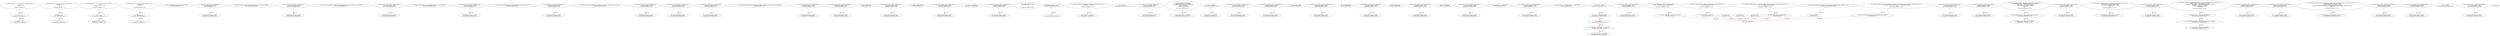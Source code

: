 digraph  {
13 [label="2_ function add(uint a, uint b) internal pure returns (uint c) {\n        c = a + b;\n        require(c >= a);\n    }\n13-function_definition-3-6", method="add(uint a,uint b)", type_label=function_definition];
31 [label="3_ c = a + b;\n31-expression_statement-4-4", method="add(uint a,uint b)", type_label=expression_statement];
37 [label="4_ require(c >= a);\n37-expression_statement-5-5", method="add(uint a,uint b)", type_label=expression_statement];
44 [label="6_ function sub(uint a, uint b) internal pure returns (uint c) {\n        require(b <= a);\n        c = a - b;\n    }\n44-function_definition-7-10", method="sub(uint a,uint b)", type_label=function_definition];
62 [label="7_ require(b <= a);\n62-expression_statement-8-8", method="sub(uint a,uint b)", type_label=expression_statement];
69 [label="8_ c = a - b;\n69-expression_statement-9-9", method="sub(uint a,uint b)", type_label=expression_statement];
75 [label="10_ function mul(uint a, uint b) internal pure returns (uint c) {\n        c = a * b;\n        require(a == 0 || c / a == b);\n    }\n75-function_definition-11-14", method="mul(uint a,uint b)", type_label=function_definition];
93 [label="11_ c = a * b;\n93-expression_statement-12-12", method="mul(uint a,uint b)", type_label=expression_statement];
99 [label="12_ require(a == 0 || c / a == b);\n99-expression_statement-13-13", method="mul(uint a,uint b)", type_label=expression_statement];
112 [label="14_ function div(uint a, uint b) internal pure returns (uint c) {\n        require(b > 0);\n        c = a / b;\n    }\n112-function_definition-15-18", method="div(uint a,uint b)", type_label=function_definition];
130 [label="15_ require(b > 0);\n130-expression_statement-16-16", method="div(uint a,uint b)", type_label=expression_statement];
137 [label="16_ c = a / b;\n137-expression_statement-17-17", method="div(uint a,uint b)", type_label=expression_statement];
146 [label="20_ function totalSupply() public view returns (uint);\n146-function_definition-21-21", method="totalSupply()", type_label=function_definition];
154 [label="21_ function bug_unchk_send10() payable public{\n      msg.sender.transfer(1 ether);}\n154-function_definition-22-23", method="bug_unchk_send10()", type_label=function_definition];
159 [label="22_ msg.sender.transfer(1 ether);\n159-expression_statement-23-23", method="bug_unchk_send10()", type_label=expression_statement];
169 [label="23_ function balanceOf(address tokenOwner) public view returns (uint balance);\n169-function_definition-24-24", method="balanceOf(address tokenOwner)", type_label=function_definition];
182 [label="24_ function bug_unchk_send22() payable public{\n      msg.sender.transfer(1 ether);}\n182-function_definition-25-26", method="bug_unchk_send22()", type_label=function_definition];
187 [label="25_ msg.sender.transfer(1 ether);\n187-expression_statement-26-26", method="bug_unchk_send22()", type_label=expression_statement];
197 [label="26_ function allowance(address tokenOwner, address spender) public view returns (uint remaining);\n197-function_definition-27-27", method="allowance(address tokenOwner,address spender)", type_label=function_definition];
214 [label="27_ function bug_unchk_send12() payable public{\n      msg.sender.transfer(1 ether);}\n214-function_definition-28-29", method="bug_unchk_send12()", type_label=function_definition];
219 [label="28_ msg.sender.transfer(1 ether);\n219-expression_statement-29-29", method="bug_unchk_send12()", type_label=expression_statement];
229 [label="29_ function transfer(address to, uint tokens) public returns (bool success);\n229-function_definition-30-30", method="transfer(address to,uint tokens)", type_label=function_definition];
245 [label="30_ function bug_unchk_send11() payable public{\n      msg.sender.transfer(1 ether);}\n245-function_definition-31-32", method="bug_unchk_send11()", type_label=function_definition];
250 [label="31_ msg.sender.transfer(1 ether);\n250-expression_statement-32-32", method="bug_unchk_send11()", type_label=expression_statement];
260 [label="32_ function approve(address spender, uint tokens) public returns (bool success);\n260-function_definition-33-33", method="approve(address spender,uint tokens)", type_label=function_definition];
276 [label="33_ function bug_unchk_send1() payable public{\n      msg.sender.transfer(1 ether);}\n276-function_definition-34-35", method="bug_unchk_send1()", type_label=function_definition];
281 [label="34_ msg.sender.transfer(1 ether);\n281-expression_statement-35-35", method="bug_unchk_send1()", type_label=expression_statement];
291 [label="35_ function transferFrom(address from, address to, uint tokens) public returns (bool success);\n291-function_definition-36-36", method="transferFrom(address from,address to,uint tokens)", type_label=function_definition];
311 [label="36_ function bug_unchk_send2() payable public{\n      msg.sender.transfer(1 ether);}\n311-function_definition-37-38", method="bug_unchk_send2()", type_label=function_definition];
316 [label="37_ msg.sender.transfer(1 ether);\n316-expression_statement-38-38", method="bug_unchk_send2()", type_label=expression_statement];
326 [label="38_ function bug_unchk_send27() payable public{\n      msg.sender.transfer(1 ether);}\n326-function_definition-39-40", method="bug_unchk_send27()", type_label=function_definition];
331 [label="39_ msg.sender.transfer(1 ether);\n331-expression_statement-40-40", method="bug_unchk_send27()", type_label=expression_statement];
355 [label="41_ function bug_unchk_send31() payable public{\n      msg.sender.transfer(1 ether);}\n355-function_definition-42-43", method="bug_unchk_send31()", type_label=function_definition];
360 [label="42_ msg.sender.transfer(1 ether);\n360-expression_statement-43-43", method="bug_unchk_send31()", type_label=expression_statement];
387 [label="46_ function receiveApproval(address from, uint256 tokens, address token, bytes memory data) public;\n387-function_definition-47-47", method="receiveApproval(address from,uint256 tokens,address token,bytes memory data)", type_label=function_definition];
406 [label="47_ function bug_unchk_send17() payable public{\n      msg.sender.transfer(1 ether);}\n406-function_definition-48-49", method="bug_unchk_send17()", type_label=function_definition];
411 [label="48_ msg.sender.transfer(1 ether);\n411-expression_statement-49-49", method="bug_unchk_send17()", type_label=expression_statement];
424 [label="51_ function bug_unchk_send29() payable public{\n      msg.sender.transfer(1 ether);}\n424-function_definition-52-53", method="bug_unchk_send29()", type_label=function_definition];
429 [label="52_ msg.sender.transfer(1 ether);\n429-expression_statement-53-53", method="bug_unchk_send29()", type_label=expression_statement];
439 [label="53_ address public owner;\n439-new_variable-54-54", method="", type_label=new_variable];
444 [label="54_ function bug_unchk_send6() payable public{\n      msg.sender.transfer(1 ether);}\n444-function_definition-55-56", method="bug_unchk_send6()", type_label=function_definition];
449 [label="55_ msg.sender.transfer(1 ether);\n449-expression_statement-56-56", method="bug_unchk_send6()", type_label=expression_statement];
459 [label="56_ address public newOwner;\n459-new_variable-57-57", method="", type_label=new_variable];
464 [label="57_ function bug_unchk_send13() payable public{\n      msg.sender.transfer(1 ether);}\n464-function_definition-58-59", method="bug_unchk_send13()", type_label=function_definition];
469 [label="58_ msg.sender.transfer(1 ether);\n469-expression_statement-59-59", method="bug_unchk_send13()", type_label=expression_statement];
491 [label="61_ owner = msg.sender;\n491-expression_statement-62-62", method="", type_label=expression_statement];
497 [label="63_ function bug_unchk_send3() payable public{\n      msg.sender.transfer(1 ether);}\n497-function_definition-64-65", method="bug_unchk_send3()", type_label=function_definition];
502 [label="64_ msg.sender.transfer(1 ether);\n502-expression_statement-65-65", method="bug_unchk_send3()", type_label=expression_statement];
512 [label="65_ modifier onlyOwner {\n        require(msg.sender == owner);\n        _;\n    }\n512-expression_statement-66-69", method="", type_label=expression_statement];
515 [label="66_ require(msg.sender == owner);\n515-expression_statement-67-67", method="", type_label=expression_statement];
524 [label="67_ _;\n524-expression_statement-68-68", method="", type_label=expression_statement];
526 [label="69_ function transferOwnership(address _newOwner) public onlyOwner {\n        newOwner = _newOwner;\n    }\n526-function_definition-70-72", method="transferOwnership(address _newOwner)", type_label=function_definition];
533 [label="69_ onlyOwner\n533-expression_statement-70-70", method="transferOwnership(address _newOwner)", type_label=expression_statement];
536 [label="70_ newOwner = _newOwner;\n536-expression_statement-71-71", method="transferOwnership(address _newOwner)", type_label=expression_statement];
540 [label="72_ function bug_unchk_send9() payable public{\n      msg.sender.transfer(1 ether);}\n540-function_definition-73-74", method="bug_unchk_send9()", type_label=function_definition];
545 [label="73_ msg.sender.transfer(1 ether);\n545-expression_statement-74-74", method="bug_unchk_send9()", type_label=expression_statement];
555 [label="74_ function acceptOwnership() public {\n        require(msg.sender == newOwner);\n        emit OwnershipTransferred(owner, newOwner);\n        owner = newOwner;\n        newOwner = address(0);\n    }\n555-function_definition-75-80", method="acceptOwnership()", type_label=function_definition];
559 [label="75_ require(msg.sender == newOwner);\n559-expression_statement-76-76", method="acceptOwnership()", type_label=expression_statement];
574 [label="77_ owner = newOwner;\n574-expression_statement-78-78", method="acceptOwnership()", type_label=expression_statement];
578 [label="78_ newOwner = address(0);\n578-expression_statement-79-79", method="acceptOwnership()", type_label=expression_statement];
584 [label="80_ function bug_unchk_send25() payable public{\n      msg.sender.transfer(1 ether);}\n584-function_definition-81-82", method="bug_unchk_send25()", type_label=function_definition];
589 [label="81_ msg.sender.transfer(1 ether);\n589-expression_statement-82-82", method="bug_unchk_send25()", type_label=expression_statement];
613 [label="85_ function bug_unchk_send16() payable public{\n      msg.sender.transfer(1 ether);}\n613-function_definition-86-87", method="bug_unchk_send16()", type_label=function_definition];
618 [label="86_ msg.sender.transfer(1 ether);\n618-expression_statement-87-87", method="bug_unchk_send16()", type_label=expression_statement];
628 [label="87_ string public symbol;\n628-new_variable-88-88", method="", type_label=new_variable];
633 [label="88_ function bug_unchk_send24() payable public{\n      msg.sender.transfer(1 ether);}\n633-function_definition-89-90", method="bug_unchk_send24()", type_label=function_definition];
638 [label="89_ msg.sender.transfer(1 ether);\n638-expression_statement-90-90", method="bug_unchk_send24()", type_label=expression_statement];
648 [label="90_ uint public decimals;\n648-new_variable-91-91", method="", type_label=new_variable];
653 [label="91_ function bug_unchk_send5() payable public{\n      msg.sender.transfer(1 ether);}\n653-function_definition-92-93", method="bug_unchk_send5()", type_label=function_definition];
658 [label="92_ msg.sender.transfer(1 ether);\n658-expression_statement-93-93", method="bug_unchk_send5()", type_label=expression_statement];
668 [label="93_ string public  name;\n668-new_variable-94-94", method="", type_label=new_variable];
673 [label="94_ function bug_unchk_send15() payable public{\n      msg.sender.transfer(1 ether);}\n673-function_definition-95-96", method="bug_unchk_send15()", type_label=function_definition];
678 [label="95_ msg.sender.transfer(1 ether);\n678-expression_statement-96-96", method="bug_unchk_send15()", type_label=expression_statement];
688 [label="96_ uint _totalSupply;\n688-new_variable-97-97", method="", type_label=new_variable];
692 [label="97_ function bug_unchk_send28() payable public{\n      msg.sender.transfer(1 ether);}\n692-function_definition-98-99", method="bug_unchk_send28()", type_label=function_definition];
697 [label="98_ msg.sender.transfer(1 ether);\n697-expression_statement-99-99", method="bug_unchk_send28()", type_label=expression_statement];
707 [label="99_ mapping(address => uint) balances;\n707-new_variable-100-100", method="", type_label=new_variable];
713 [label="100_ function bug_unchk_send21() payable public{\n      msg.sender.transfer(1 ether);}\n713-function_definition-101-102", method="bug_unchk_send21()", type_label=function_definition];
718 [label="101_ msg.sender.transfer(1 ether);\n718-expression_statement-102-102", method="bug_unchk_send21()", type_label=expression_statement];
728 [label="102_ mapping(address => mapping(address => uint)) allowed;\n728-new_variable-103-103", method="", type_label=new_variable];
738 [label="104_ symbol = \"FTB\";\n738-expression_statement-105-105", method="", type_label=expression_statement];
743 [label="105_ name = \"ForTheBlockchain\";\n743-expression_statement-106-106", method="", type_label=expression_statement];
748 [label="106_ decimals = 8;\n748-expression_statement-107-107", method="", type_label=expression_statement];
752 [label="107_ _totalSupply =100000000 * 10**(decimals);\n752-expression_statement-108-108", method="", type_label=expression_statement];
761 [label="108_ balances[owner] = _totalSupply;\n761-expression_statement-109-109", method="", type_label=expression_statement];
777 [label="111_ function bug_unchk_send19() payable public{\n      msg.sender.transfer(1 ether);}\n777-function_definition-112-113", method="bug_unchk_send19()", type_label=function_definition];
782 [label="112_ msg.sender.transfer(1 ether);\n782-expression_statement-113-113", method="bug_unchk_send19()", type_label=expression_statement];
792 [label="113_ function totalSupply() public view returns (uint) {\n        return _totalSupply.sub(balances[address(0)]);\n    }\n792-function_definition-114-116", method="totalSupply()", type_label=function_definition];
801 [label="114_ return _totalSupply.sub(balances[address(0)]);\n801-return-115-115", method="totalSupply()", type_label=return];
812 [label="116_ function bug_unchk_send26() payable public{\n      msg.sender.transfer(1 ether);}\n812-function_definition-117-118", method="bug_unchk_send26()", type_label=function_definition];
817 [label="117_ msg.sender.transfer(1 ether);\n817-expression_statement-118-118", method="bug_unchk_send26()", type_label=expression_statement];
827 [label="118_ function balanceOf(address tokenOwner) public view returns (uint balance) {\n        return balances[tokenOwner];\n    }\n827-function_definition-119-121", method="balanceOf(address tokenOwner)", type_label=function_definition];
841 [label="119_ return balances[tokenOwner];\n841-return-120-120", method="balanceOf(address tokenOwner)", type_label=return];
845 [label="121_ function bug_unchk_send20() payable public{\n      msg.sender.transfer(1 ether);}\n845-function_definition-122-123", method="bug_unchk_send20()", type_label=function_definition];
850 [label="122_ msg.sender.transfer(1 ether);\n850-expression_statement-123-123", method="bug_unchk_send20()", type_label=expression_statement];
860 [label="123_ function transfer(address to, uint tokens) public returns (bool success) {\n        balances[msg.sender] = balances[msg.sender].sub(tokens);\n        balances[to] = balances[to].add(tokens);\n        emit Transfer(msg.sender, to, tokens);\n        return true;\n    }\n860-function_definition-124-129", method="transfer(address to,uint tokens)", type_label=function_definition];
877 [label="124_ balances[msg.sender] = balances[msg.sender].sub(tokens);\n877-expression_statement-125-125", method="transfer(address to,uint tokens)", type_label=expression_statement];
894 [label="125_ balances[to] = balances[to].add(tokens);\n894-expression_statement-126-126", method="transfer(address to,uint tokens)", type_label=expression_statement];
917 [label="127_ return true;\n917-return-128-128", method="transfer(address to,uint tokens)", type_label=return];
920 [label="129_ function bug_unchk_send32() payable public{\n      msg.sender.transfer(1 ether);}\n920-function_definition-130-131", method="bug_unchk_send32()", type_label=function_definition];
925 [label="130_ msg.sender.transfer(1 ether);\n925-expression_statement-131-131", method="bug_unchk_send32()", type_label=expression_statement];
935 [label="131_ function approve(address spender, uint tokens) public returns (bool success) {\n        allowed[msg.sender][spender] = tokens;\n        emit Approval(msg.sender, spender, tokens);\n        return true;\n    }\n935-function_definition-132-136", method="approve(address spender,uint tokens)", type_label=function_definition];
952 [label="132_ allowed[msg.sender][spender] = tokens;\n952-expression_statement-133-133", method="approve(address spender,uint tokens)", type_label=expression_statement];
972 [label="134_ return true;\n972-return-135-135", method="approve(address spender,uint tokens)", type_label=return];
975 [label="136_ function bug_unchk_send4() payable public{\n      msg.sender.transfer(1 ether);}\n975-function_definition-137-138", method="bug_unchk_send4()", type_label=function_definition];
980 [label="137_ msg.sender.transfer(1 ether);\n980-expression_statement-138-138", method="bug_unchk_send4()", type_label=expression_statement];
990 [label="138_ function transferFrom(address from, address to, uint tokens) public returns (bool success) {\n        balances[from] = balances[from].sub(tokens);\n        allowed[from][msg.sender] = allowed[from][msg.sender].sub(tokens);\n        balances[to] = balances[to].add(tokens);\n        emit Transfer(from, to, tokens);\n        return true;\n    }\n990-function_definition-139-145", method="transferFrom(address from,address to,uint tokens)", type_label=function_definition];
1011 [label="139_ balances[from] = balances[from].sub(tokens);\n1011-expression_statement-140-140", method="transferFrom(address from,address to,uint tokens)", type_label=expression_statement];
1024 [label="140_ allowed[from][msg.sender] = allowed[from][msg.sender].sub(tokens);\n1024-expression_statement-141-141", method="transferFrom(address from,address to,uint tokens)", type_label=expression_statement];
1045 [label="141_ balances[to] = balances[to].add(tokens);\n1045-expression_statement-142-142", method="transferFrom(address from,address to,uint tokens)", type_label=expression_statement];
1066 [label="143_ return true;\n1066-return-144-144", method="transferFrom(address from,address to,uint tokens)", type_label=return];
1069 [label="145_ function bug_unchk_send7() payable public{\n      msg.sender.transfer(1 ether);}\n1069-function_definition-146-147", method="bug_unchk_send7()", type_label=function_definition];
1074 [label="146_ msg.sender.transfer(1 ether);\n1074-expression_statement-147-147", method="bug_unchk_send7()", type_label=expression_statement];
1084 [label="147_ function allowance(address tokenOwner, address spender) public view returns (uint remaining) {\n        return allowed[tokenOwner][spender];\n    }\n1084-function_definition-148-150", method="allowance(address tokenOwner,address spender)", type_label=function_definition];
1102 [label="148_ return allowed[tokenOwner][spender];\n1102-return-149-149", method="allowance(address tokenOwner,address spender)", type_label=return];
1108 [label="150_ function bug_unchk_send23() payable public{\n      msg.sender.transfer(1 ether);}\n1108-function_definition-151-152", method="bug_unchk_send23()", type_label=function_definition];
1113 [label="151_ msg.sender.transfer(1 ether);\n1113-expression_statement-152-152", method="bug_unchk_send23()", type_label=expression_statement];
1123 [label="152_ function approveAndCall(address spender, uint tokens, bytes memory data) public returns (bool success) {\n        allowed[msg.sender][spender] = tokens;\n        emit Approval(msg.sender, spender, tokens);\n        ApproveAndCallFallBack(spender).receiveApproval(msg.sender, tokens, address(this), data);\n        return true;\n    }\n1123-function_definition-153-158", method="approveAndCall(address spender,uint tokens,bytes memory data)", type_label=function_definition];
1144 [label="153_ allowed[msg.sender][spender] = tokens;\n1144-expression_statement-154-154", method="approveAndCall(address spender,uint tokens,bytes memory data)", type_label=expression_statement];
1164 [label="155_ ApproveAndCallFallBack(spender).receiveApproval(msg.sender, tokens, address(this), data);\n1164-expression_statement-156-156", method="approveAndCall(address spender,uint tokens,bytes memory data)", type_label=expression_statement];
1184 [label="156_ return true;\n1184-return-157-157", method="approveAndCall(address spender,uint tokens,bytes memory data)", type_label=return];
1187 [label="158_ function bug_unchk_send14() payable public{\n      msg.sender.transfer(1 ether);}\n1187-function_definition-159-160", method="bug_unchk_send14()", type_label=function_definition];
1192 [label="159_ msg.sender.transfer(1 ether);\n1192-expression_statement-160-160", method="bug_unchk_send14()", type_label=expression_statement];
1208 [label="163_ function bug_unchk_send30() payable public{\n      msg.sender.transfer(1 ether);}\n1208-function_definition-164-165", method="bug_unchk_send30()", type_label=function_definition];
1213 [label="164_ msg.sender.transfer(1 ether);\n1213-expression_statement-165-165", method="bug_unchk_send30()", type_label=expression_statement];
1223 [label="165_ function transferAnyERC20Token(address tokenAddress, uint tokens) public onlyOwner returns (bool success) {\n        return ERC20Interface(tokenAddress).transfer(owner, tokens);\n    }\n1223-function_definition-166-168", method="transferAnyERC20Token(address tokenAddress,uint tokens)", type_label=function_definition];
1234 [label="165_ onlyOwner\n1234-expression_statement-166-166", method="transferAnyERC20Token(address tokenAddress,uint tokens)", type_label=expression_statement];
1242 [label="166_ return ERC20Interface(tokenAddress).transfer(owner, tokens);\n1242-return-167-167", method="transferAnyERC20Token(address tokenAddress,uint tokens)", type_label=return];
1254 [label="168_ function bug_unchk_send8() payable public{\n      msg.sender.transfer(1 ether);}\n1254-function_definition-169-170", method="bug_unchk_send8()", type_label=function_definition];
1259 [label="169_ msg.sender.transfer(1 ether);\n1259-expression_statement-170-170", method="bug_unchk_send8()", type_label=expression_statement];
1 [label="0_ start_node", method="", type_label=start];
2 [label="0_ exit_node", method="", type_label=exit];
13 -> 31  [color=red, controlflow_type=next_line, edge_type=CFG_edge, key=0, label=next_line];
31 -> 37  [color=red, controlflow_type=next_line, edge_type=CFG_edge, key=0, label=next_line];
44 -> 62  [color=red, controlflow_type=next_line, edge_type=CFG_edge, key=0, label=next_line];
62 -> 69  [color=red, controlflow_type=next_line, edge_type=CFG_edge, key=0, label=next_line];
75 -> 93  [color=red, controlflow_type=next_line, edge_type=CFG_edge, key=0, label=next_line];
93 -> 99  [color=red, controlflow_type=next_line, edge_type=CFG_edge, key=0, label=next_line];
112 -> 130  [color=red, controlflow_type=next_line, edge_type=CFG_edge, key=0, label=next_line];
130 -> 137  [color=red, controlflow_type=next_line, edge_type=CFG_edge, key=0, label=next_line];
154 -> 159  [color=red, controlflow_type=next_line, edge_type=CFG_edge, key=0, label=next_line];
182 -> 187  [color=red, controlflow_type=next_line, edge_type=CFG_edge, key=0, label=next_line];
214 -> 219  [color=red, controlflow_type=next_line, edge_type=CFG_edge, key=0, label=next_line];
245 -> 250  [color=red, controlflow_type=next_line, edge_type=CFG_edge, key=0, label=next_line];
276 -> 281  [color=red, controlflow_type=next_line, edge_type=CFG_edge, key=0, label=next_line];
311 -> 316  [color=red, controlflow_type=next_line, edge_type=CFG_edge, key=0, label=next_line];
326 -> 331  [color=red, controlflow_type=next_line, edge_type=CFG_edge, key=0, label=next_line];
355 -> 360  [color=red, controlflow_type=next_line, edge_type=CFG_edge, key=0, label=next_line];
406 -> 411  [color=red, controlflow_type=next_line, edge_type=CFG_edge, key=0, label=next_line];
424 -> 429  [color=red, controlflow_type=next_line, edge_type=CFG_edge, key=0, label=next_line];
444 -> 449  [color=red, controlflow_type=next_line, edge_type=CFG_edge, key=0, label=next_line];
464 -> 469  [color=red, controlflow_type=next_line, edge_type=CFG_edge, key=0, label=next_line];
497 -> 502  [color=red, controlflow_type=next_line, edge_type=CFG_edge, key=0, label=next_line];
515 -> 524  [color=red, controlflow_type=next_line, edge_type=CFG_edge, key=0, label=next_line];
526 -> 536  [color=red, controlflow_type=next_line, edge_type=CFG_edge, key=0, label=next_line];
540 -> 545  [color=red, controlflow_type=next_line, edge_type=CFG_edge, key=0, label=next_line];
555 -> 559  [color=red, controlflow_type=next_line, edge_type=CFG_edge, key=0, label=next_line];
574 -> 578  [color=red, controlflow_type=next_line, edge_type=CFG_edge, key=0, label=next_line];
584 -> 589  [color=red, controlflow_type=next_line, edge_type=CFG_edge, key=0, label=next_line];
613 -> 618  [color=red, controlflow_type=next_line, edge_type=CFG_edge, key=0, label=next_line];
633 -> 638  [color=red, controlflow_type=next_line, edge_type=CFG_edge, key=0, label=next_line];
653 -> 658  [color=red, controlflow_type=next_line, edge_type=CFG_edge, key=0, label=next_line];
673 -> 678  [color=red, controlflow_type=next_line, edge_type=CFG_edge, key=0, label=next_line];
692 -> 697  [color=red, controlflow_type=next_line, edge_type=CFG_edge, key=0, label=next_line];
713 -> 718  [color=red, controlflow_type=next_line, edge_type=CFG_edge, key=0, label=next_line];
738 -> 743  [color=red, controlflow_type=next_line, edge_type=CFG_edge, key=0, label=next_line];
743 -> 748  [color=red, controlflow_type=next_line, edge_type=CFG_edge, key=0, label=next_line];
748 -> 752  [color=red, controlflow_type=next_line, edge_type=CFG_edge, key=0, label=next_line];
752 -> 761  [color=red, controlflow_type=next_line, edge_type=CFG_edge, key=0, label=next_line];
777 -> 782  [color=red, controlflow_type=next_line, edge_type=CFG_edge, key=0, label=next_line];
792 -> 801  [color=red, controlflow_type=next_line, edge_type=CFG_edge, key=0, label=next_line];
801 -> 2  [color=red, controlflow_type=return_exit, edge_type=CFG_edge, key=0, label=return_exit];
812 -> 817  [color=red, controlflow_type=next_line, edge_type=CFG_edge, key=0, label=next_line];
827 -> 841  [color=red, controlflow_type=next_line, edge_type=CFG_edge, key=0, label=next_line];
841 -> 2  [color=red, controlflow_type=return_exit, edge_type=CFG_edge, key=0, label=return_exit];
845 -> 850  [color=red, controlflow_type=next_line, edge_type=CFG_edge, key=0, label=next_line];
860 -> 877  [color=red, controlflow_type=next_line, edge_type=CFG_edge, key=0, label=next_line];
877 -> 894  [color=red, controlflow_type=next_line, edge_type=CFG_edge, key=0, label=next_line];
917 -> 2  [color=red, controlflow_type=return_exit, edge_type=CFG_edge, key=0, label=return_exit];
920 -> 925  [color=red, controlflow_type=next_line, edge_type=CFG_edge, key=0, label=next_line];
935 -> 952  [color=red, controlflow_type=next_line, edge_type=CFG_edge, key=0, label=next_line];
972 -> 2  [color=red, controlflow_type=return_exit, edge_type=CFG_edge, key=0, label=return_exit];
975 -> 980  [color=red, controlflow_type=next_line, edge_type=CFG_edge, key=0, label=next_line];
990 -> 1011  [color=red, controlflow_type=next_line, edge_type=CFG_edge, key=0, label=next_line];
1011 -> 1024  [color=red, controlflow_type=next_line, edge_type=CFG_edge, key=0, label=next_line];
1024 -> 1045  [color=red, controlflow_type=next_line, edge_type=CFG_edge, key=0, label=next_line];
1066 -> 2  [color=red, controlflow_type=return_exit, edge_type=CFG_edge, key=0, label=return_exit];
1069 -> 1074  [color=red, controlflow_type=next_line, edge_type=CFG_edge, key=0, label=next_line];
1084 -> 1102  [color=red, controlflow_type=next_line, edge_type=CFG_edge, key=0, label=next_line];
1102 -> 2  [color=red, controlflow_type=return_exit, edge_type=CFG_edge, key=0, label=return_exit];
1108 -> 1113  [color=red, controlflow_type=next_line, edge_type=CFG_edge, key=0, label=next_line];
1123 -> 1144  [color=red, controlflow_type=next_line, edge_type=CFG_edge, key=0, label=next_line];
1164 -> 1184  [color=red, controlflow_type=next_line, edge_type=CFG_edge, key=0, label=next_line];
1184 -> 2  [color=red, controlflow_type=return_exit, edge_type=CFG_edge, key=0, label=return_exit];
1187 -> 1192  [color=red, controlflow_type=next_line, edge_type=CFG_edge, key=0, label=next_line];
1208 -> 1213  [color=red, controlflow_type=next_line, edge_type=CFG_edge, key=0, label=next_line];
1223 -> 1242  [color=red, controlflow_type=next_line, edge_type=CFG_edge, key=0, label=next_line];
1242 -> 2  [color=red, controlflow_type=return_exit, edge_type=CFG_edge, key=0, label=return_exit];
1254 -> 1259  [color=red, controlflow_type=next_line, edge_type=CFG_edge, key=0, label=next_line];
}
